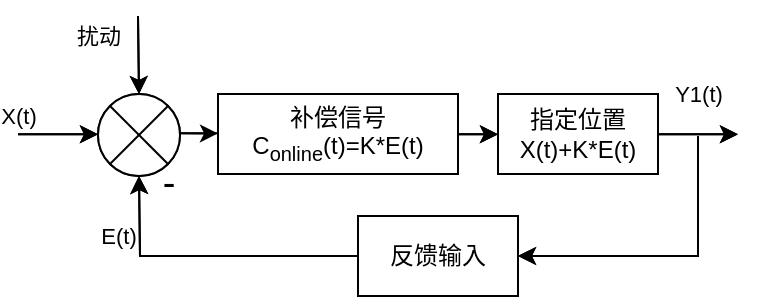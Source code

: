 <mxfile version="24.0.7" type="github">
  <diagram name="第 1 页" id="X_WzhRcTmZeRYNDWzMod">
    <mxGraphModel dx="-730" dy="712" grid="1" gridSize="10" guides="1" tooltips="1" connect="1" arrows="1" fold="1" page="1" pageScale="1" pageWidth="827" pageHeight="1169" math="0" shadow="0">
      <root>
        <mxCell id="0" />
        <mxCell id="1" parent="0" />
        <mxCell id="34MGKpjOczkvwT_8tjg5-1" value="" style="ellipse;whiteSpace=wrap;html=1;aspect=fixed;" vertex="1" parent="1">
          <mxGeometry x="2040" y="539" width="41" height="41" as="geometry" />
        </mxCell>
        <mxCell id="34MGKpjOczkvwT_8tjg5-2" value="" style="endArrow=classic;html=1;rounded=0;" edge="1" parent="1">
          <mxGeometry width="50" height="50" relative="1" as="geometry">
            <mxPoint x="2000" y="559.16" as="sourcePoint" />
            <mxPoint x="2040" y="559.16" as="targetPoint" />
          </mxGeometry>
        </mxCell>
        <mxCell id="34MGKpjOczkvwT_8tjg5-3" value="X(t)" style="edgeLabel;html=1;align=center;verticalAlign=middle;resizable=0;points=[];" vertex="1" connectable="0" parent="34MGKpjOczkvwT_8tjg5-2">
          <mxGeometry x="-0.361" y="-2" relative="1" as="geometry">
            <mxPoint x="-13" y="-11" as="offset" />
          </mxGeometry>
        </mxCell>
        <mxCell id="34MGKpjOczkvwT_8tjg5-4" value="补偿信号C&lt;sub&gt;online&lt;/sub&gt;(t)=K*E(t)" style="rounded=0;whiteSpace=wrap;html=1;" vertex="1" parent="1">
          <mxGeometry x="2120" y="539" width="90" height="40" as="geometry" />
        </mxCell>
        <mxCell id="34MGKpjOczkvwT_8tjg5-5" value="指定位置" style="rounded=0;whiteSpace=wrap;html=1;" vertex="1" parent="1">
          <mxGeometry x="2240" y="539" width="80" height="40" as="geometry" />
        </mxCell>
        <mxCell id="34MGKpjOczkvwT_8tjg5-6" value="" style="endArrow=classic;html=1;rounded=0;" edge="1" parent="1">
          <mxGeometry width="50" height="50" relative="1" as="geometry">
            <mxPoint x="2081" y="558.66" as="sourcePoint" />
            <mxPoint x="2121" y="558.66" as="targetPoint" />
          </mxGeometry>
        </mxCell>
        <mxCell id="34MGKpjOczkvwT_8tjg5-7" value="" style="endArrow=classic;html=1;rounded=0;" edge="1" parent="1" source="34MGKpjOczkvwT_8tjg5-4">
          <mxGeometry width="50" height="50" relative="1" as="geometry">
            <mxPoint x="2200" y="559.16" as="sourcePoint" />
            <mxPoint x="2240" y="559.16" as="targetPoint" />
          </mxGeometry>
        </mxCell>
        <mxCell id="34MGKpjOczkvwT_8tjg5-8" value="" style="endArrow=classic;html=1;rounded=0;" edge="1" parent="1">
          <mxGeometry width="50" height="50" relative="1" as="geometry">
            <mxPoint x="2320" y="559.16" as="sourcePoint" />
            <mxPoint x="2360" y="559.16" as="targetPoint" />
          </mxGeometry>
        </mxCell>
        <mxCell id="34MGKpjOczkvwT_8tjg5-9" value="Y1(t)" style="edgeLabel;html=1;align=center;verticalAlign=middle;resizable=0;points=[];" vertex="1" connectable="0" parent="34MGKpjOczkvwT_8tjg5-8">
          <mxGeometry x="0.432" relative="1" as="geometry">
            <mxPoint x="-9" y="-20" as="offset" />
          </mxGeometry>
        </mxCell>
        <mxCell id="34MGKpjOczkvwT_8tjg5-10" value="反馈输入" style="rounded=0;whiteSpace=wrap;html=1;" vertex="1" parent="1">
          <mxGeometry x="2170" y="600" width="80" height="40" as="geometry" />
        </mxCell>
        <mxCell id="34MGKpjOczkvwT_8tjg5-11" value="" style="endArrow=classic;html=1;rounded=0;entryX=1;entryY=0.5;entryDx=0;entryDy=0;" edge="1" parent="1" target="34MGKpjOczkvwT_8tjg5-10">
          <mxGeometry width="50" height="50" relative="1" as="geometry">
            <mxPoint x="2340" y="560" as="sourcePoint" />
            <mxPoint x="2320" y="650" as="targetPoint" />
            <Array as="points">
              <mxPoint x="2340" y="620" />
            </Array>
          </mxGeometry>
        </mxCell>
        <mxCell id="34MGKpjOczkvwT_8tjg5-12" value="" style="endArrow=classic;html=1;rounded=0;entryX=0.5;entryY=1;entryDx=0;entryDy=0;exitX=0;exitY=0.5;exitDx=0;exitDy=0;" edge="1" parent="1" source="34MGKpjOczkvwT_8tjg5-10" target="34MGKpjOczkvwT_8tjg5-1">
          <mxGeometry width="50" height="50" relative="1" as="geometry">
            <mxPoint x="2120" y="614" as="sourcePoint" />
            <mxPoint x="2030" y="674" as="targetPoint" />
            <Array as="points">
              <mxPoint x="2061" y="620" />
            </Array>
          </mxGeometry>
        </mxCell>
        <mxCell id="34MGKpjOczkvwT_8tjg5-14" value="" style="endArrow=classic;html=1;rounded=0;entryX=0.5;entryY=0;entryDx=0;entryDy=0;" edge="1" parent="1" target="34MGKpjOczkvwT_8tjg5-1">
          <mxGeometry width="50" height="50" relative="1" as="geometry">
            <mxPoint x="2060" y="500" as="sourcePoint" />
            <mxPoint x="2100" y="500" as="targetPoint" />
          </mxGeometry>
        </mxCell>
        <mxCell id="34MGKpjOczkvwT_8tjg5-15" value="扰动" style="edgeLabel;html=1;align=center;verticalAlign=middle;resizable=0;points=[];" vertex="1" connectable="0" parent="34MGKpjOczkvwT_8tjg5-14">
          <mxGeometry x="-0.421" relative="1" as="geometry">
            <mxPoint x="-20" y="-2" as="offset" />
          </mxGeometry>
        </mxCell>
        <mxCell id="34MGKpjOczkvwT_8tjg5-16" value="" style="endArrow=none;html=1;rounded=0;entryX=1;entryY=1;entryDx=0;entryDy=0;endFill=0;exitX=0;exitY=0;exitDx=0;exitDy=0;" edge="1" parent="1" source="34MGKpjOczkvwT_8tjg5-1" target="34MGKpjOczkvwT_8tjg5-1">
          <mxGeometry width="50" height="50" relative="1" as="geometry">
            <mxPoint x="2170" y="435.5" as="sourcePoint" />
            <mxPoint x="2171" y="474.5" as="targetPoint" />
          </mxGeometry>
        </mxCell>
        <mxCell id="34MGKpjOczkvwT_8tjg5-17" value="" style="endArrow=none;html=1;rounded=0;entryX=1;entryY=0;entryDx=0;entryDy=0;endFill=0;exitX=0;exitY=1;exitDx=0;exitDy=0;" edge="1" parent="1" source="34MGKpjOczkvwT_8tjg5-1" target="34MGKpjOczkvwT_8tjg5-1">
          <mxGeometry width="50" height="50" relative="1" as="geometry">
            <mxPoint x="2056" y="555" as="sourcePoint" />
            <mxPoint x="2085" y="584" as="targetPoint" />
          </mxGeometry>
        </mxCell>
        <mxCell id="34MGKpjOczkvwT_8tjg5-18" value="" style="ellipse;whiteSpace=wrap;html=1;aspect=fixed;" vertex="1" parent="1">
          <mxGeometry x="2040" y="539" width="41" height="41" as="geometry" />
        </mxCell>
        <mxCell id="34MGKpjOczkvwT_8tjg5-19" value="" style="endArrow=classic;html=1;rounded=0;" edge="1" parent="1">
          <mxGeometry width="50" height="50" relative="1" as="geometry">
            <mxPoint x="2000" y="559.16" as="sourcePoint" />
            <mxPoint x="2040" y="559.16" as="targetPoint" />
          </mxGeometry>
        </mxCell>
        <mxCell id="34MGKpjOczkvwT_8tjg5-20" value="X(t)" style="edgeLabel;html=1;align=center;verticalAlign=middle;resizable=0;points=[];" vertex="1" connectable="0" parent="34MGKpjOczkvwT_8tjg5-19">
          <mxGeometry x="-0.361" y="-2" relative="1" as="geometry">
            <mxPoint x="-13" y="-11" as="offset" />
          </mxGeometry>
        </mxCell>
        <mxCell id="34MGKpjOczkvwT_8tjg5-21" value="补偿信号C&lt;sub&gt;online&lt;/sub&gt;(t)=K*E(t)" style="rounded=0;whiteSpace=wrap;html=1;" vertex="1" parent="1">
          <mxGeometry x="2100" y="539" width="120" height="40" as="geometry" />
        </mxCell>
        <mxCell id="34MGKpjOczkvwT_8tjg5-22" value="指定位置X(t)+K*E(t)" style="rounded=0;whiteSpace=wrap;html=1;" vertex="1" parent="1">
          <mxGeometry x="2240" y="539" width="80" height="40" as="geometry" />
        </mxCell>
        <mxCell id="34MGKpjOczkvwT_8tjg5-23" value="" style="endArrow=classic;html=1;rounded=0;" edge="1" parent="1" target="34MGKpjOczkvwT_8tjg5-21">
          <mxGeometry width="50" height="50" relative="1" as="geometry">
            <mxPoint x="2081" y="558.66" as="sourcePoint" />
            <mxPoint x="2121" y="558.66" as="targetPoint" />
          </mxGeometry>
        </mxCell>
        <mxCell id="34MGKpjOczkvwT_8tjg5-24" value="" style="endArrow=classic;html=1;rounded=0;" edge="1" parent="1" source="34MGKpjOczkvwT_8tjg5-21">
          <mxGeometry width="50" height="50" relative="1" as="geometry">
            <mxPoint x="2200" y="559.16" as="sourcePoint" />
            <mxPoint x="2240" y="559.16" as="targetPoint" />
          </mxGeometry>
        </mxCell>
        <mxCell id="34MGKpjOczkvwT_8tjg5-25" value="" style="endArrow=classic;html=1;rounded=0;" edge="1" parent="1">
          <mxGeometry width="50" height="50" relative="1" as="geometry">
            <mxPoint x="2320" y="559.16" as="sourcePoint" />
            <mxPoint x="2360" y="559.16" as="targetPoint" />
          </mxGeometry>
        </mxCell>
        <mxCell id="34MGKpjOczkvwT_8tjg5-26" value="Y1(t)" style="edgeLabel;html=1;align=center;verticalAlign=middle;resizable=0;points=[];" vertex="1" connectable="0" parent="34MGKpjOczkvwT_8tjg5-25">
          <mxGeometry x="0.432" relative="1" as="geometry">
            <mxPoint x="-9" y="-20" as="offset" />
          </mxGeometry>
        </mxCell>
        <mxCell id="34MGKpjOczkvwT_8tjg5-27" value="反馈输入" style="rounded=0;whiteSpace=wrap;html=1;" vertex="1" parent="1">
          <mxGeometry x="2170" y="600" width="80" height="40" as="geometry" />
        </mxCell>
        <mxCell id="34MGKpjOczkvwT_8tjg5-28" value="" style="endArrow=classic;html=1;rounded=0;entryX=1;entryY=0.5;entryDx=0;entryDy=0;" edge="1" parent="1" target="34MGKpjOczkvwT_8tjg5-27">
          <mxGeometry width="50" height="50" relative="1" as="geometry">
            <mxPoint x="2340" y="560" as="sourcePoint" />
            <mxPoint x="2320" y="650" as="targetPoint" />
            <Array as="points">
              <mxPoint x="2340" y="620" />
            </Array>
          </mxGeometry>
        </mxCell>
        <mxCell id="34MGKpjOczkvwT_8tjg5-29" value="" style="endArrow=classic;html=1;rounded=0;entryX=0.5;entryY=1;entryDx=0;entryDy=0;exitX=0;exitY=0.5;exitDx=0;exitDy=0;" edge="1" parent="1" source="34MGKpjOczkvwT_8tjg5-27" target="34MGKpjOczkvwT_8tjg5-18">
          <mxGeometry width="50" height="50" relative="1" as="geometry">
            <mxPoint x="2120" y="614" as="sourcePoint" />
            <mxPoint x="2030" y="674" as="targetPoint" />
            <Array as="points">
              <mxPoint x="2061" y="620" />
            </Array>
          </mxGeometry>
        </mxCell>
        <mxCell id="34MGKpjOczkvwT_8tjg5-30" value="E(t)" style="edgeLabel;html=1;align=center;verticalAlign=middle;resizable=0;points=[];" vertex="1" connectable="0" parent="34MGKpjOczkvwT_8tjg5-29">
          <mxGeometry x="0.755" y="-1" relative="1" as="geometry">
            <mxPoint x="-12" y="12" as="offset" />
          </mxGeometry>
        </mxCell>
        <mxCell id="34MGKpjOczkvwT_8tjg5-31" value="" style="endArrow=classic;html=1;rounded=0;entryX=0.5;entryY=0;entryDx=0;entryDy=0;" edge="1" parent="1" target="34MGKpjOczkvwT_8tjg5-18">
          <mxGeometry width="50" height="50" relative="1" as="geometry">
            <mxPoint x="2060" y="500" as="sourcePoint" />
            <mxPoint x="2100" y="500" as="targetPoint" />
          </mxGeometry>
        </mxCell>
        <mxCell id="34MGKpjOczkvwT_8tjg5-32" value="扰动" style="edgeLabel;html=1;align=center;verticalAlign=middle;resizable=0;points=[];" vertex="1" connectable="0" parent="34MGKpjOczkvwT_8tjg5-31">
          <mxGeometry x="-0.421" relative="1" as="geometry">
            <mxPoint x="-20" y="-2" as="offset" />
          </mxGeometry>
        </mxCell>
        <mxCell id="34MGKpjOczkvwT_8tjg5-33" value="" style="endArrow=none;html=1;rounded=0;entryX=1;entryY=1;entryDx=0;entryDy=0;endFill=0;exitX=0;exitY=0;exitDx=0;exitDy=0;" edge="1" parent="1" source="34MGKpjOczkvwT_8tjg5-18" target="34MGKpjOczkvwT_8tjg5-18">
          <mxGeometry width="50" height="50" relative="1" as="geometry">
            <mxPoint x="2170" y="435.5" as="sourcePoint" />
            <mxPoint x="2171" y="474.5" as="targetPoint" />
          </mxGeometry>
        </mxCell>
        <mxCell id="34MGKpjOczkvwT_8tjg5-34" value="" style="endArrow=none;html=1;rounded=0;entryX=1;entryY=0;entryDx=0;entryDy=0;endFill=0;exitX=0;exitY=1;exitDx=0;exitDy=0;" edge="1" parent="1" source="34MGKpjOczkvwT_8tjg5-18" target="34MGKpjOczkvwT_8tjg5-18">
          <mxGeometry width="50" height="50" relative="1" as="geometry">
            <mxPoint x="2056" y="555" as="sourcePoint" />
            <mxPoint x="2085" y="584" as="targetPoint" />
          </mxGeometry>
        </mxCell>
        <mxCell id="34MGKpjOczkvwT_8tjg5-35" value="&lt;font style=&quot;font-size: 19px;&quot;&gt;-&lt;/font&gt;" style="text;html=1;align=center;verticalAlign=middle;resizable=0;points=[];autosize=1;strokeColor=none;fillColor=none;" vertex="1" parent="1">
          <mxGeometry x="2060" y="564" width="30" height="40" as="geometry" />
        </mxCell>
      </root>
    </mxGraphModel>
  </diagram>
</mxfile>
